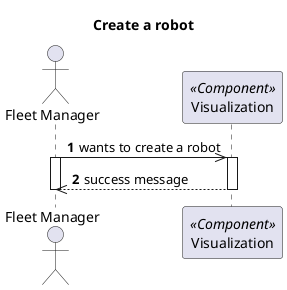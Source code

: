 @startuml Process View - Level 2 - Create a robot
'https://plantuml.com/sequence-diagram

autonumber

skinparam packageStyle rect

title Create a robot

actor "Fleet Manager" as FM
participant "Visualization" as V <<Component>>

FM->> V : wants to create a robot

activate FM
activate V
FM<<--- V : success message
deactivate V
deactivate FM

@enduml
